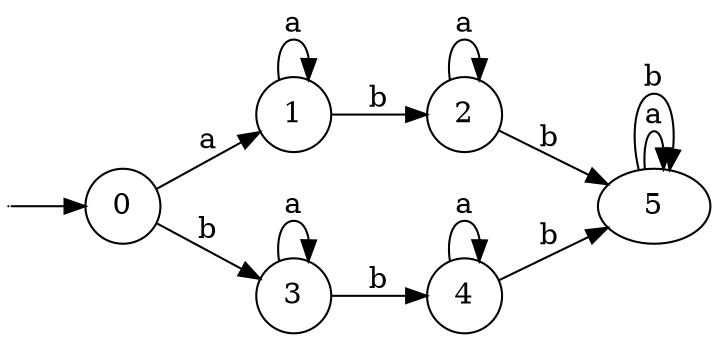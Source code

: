 digraph
{
  vcsn_context = "lal_char(abcde), b"
  rankdir = LR
  {
    node [shape = point, width = 0]
    I0
  }
  {
    node [shape = circle]
    0
    1
    2
    3
    4
  }
  I0 -> 0
  0 -> 1 [label = "a"]
  0 -> 3 [label = "b"]
  1 -> 1 [label = "a"]
  1 -> 2 [label = "b"]
  2 -> 2 [label = "a"]
  2 -> 5 [label = "b"]
  3 -> 3 [label = "a"]
  3 -> 4 [label = "b"]
  4 -> 4 [label = "a"]
  4 -> 5 [label = "b"]
  5 -> 5 [label = "a"]
  5 -> 5 [label = "b"]
}
